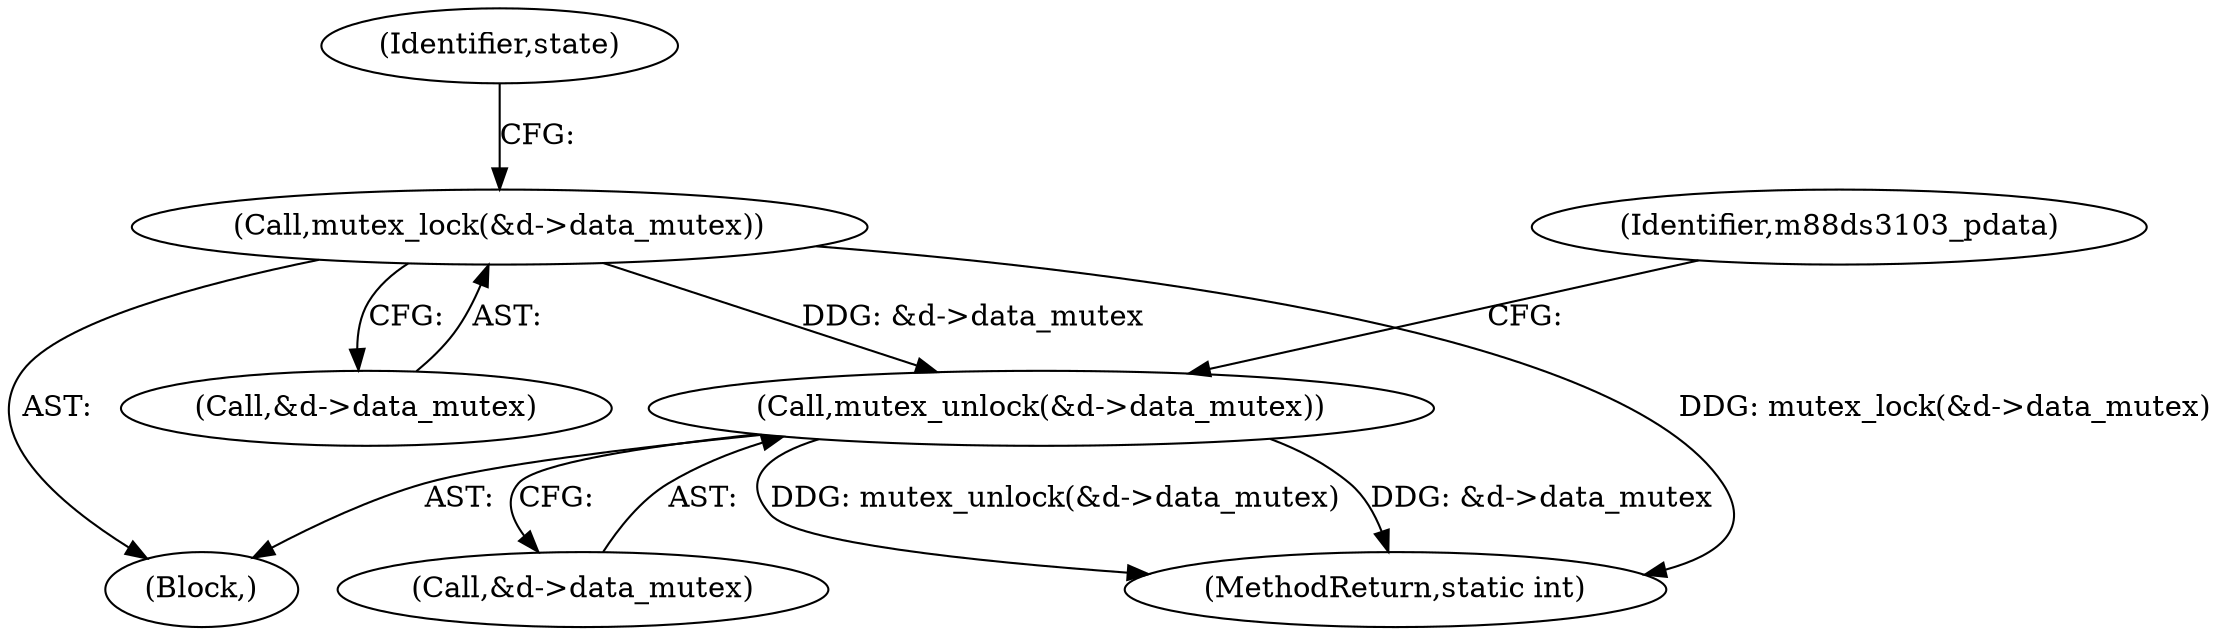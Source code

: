 digraph "0_linux_606142af57dad981b78707234cfbd15f9f7b7125_4@API" {
"1000124" [label="(Call,mutex_lock(&d->data_mutex))"];
"1000302" [label="(Call,mutex_unlock(&d->data_mutex))"];
"1000302" [label="(Call,mutex_unlock(&d->data_mutex))"];
"1000106" [label="(Block,)"];
"1000303" [label="(Call,&d->data_mutex)"];
"1000125" [label="(Call,&d->data_mutex)"];
"1000309" [label="(Identifier,m88ds3103_pdata)"];
"1000124" [label="(Call,mutex_lock(&d->data_mutex))"];
"1000132" [label="(Identifier,state)"];
"1000606" [label="(MethodReturn,static int)"];
"1000124" -> "1000106"  [label="AST: "];
"1000124" -> "1000125"  [label="CFG: "];
"1000125" -> "1000124"  [label="AST: "];
"1000132" -> "1000124"  [label="CFG: "];
"1000124" -> "1000606"  [label="DDG: mutex_lock(&d->data_mutex)"];
"1000124" -> "1000302"  [label="DDG: &d->data_mutex"];
"1000302" -> "1000106"  [label="AST: "];
"1000302" -> "1000303"  [label="CFG: "];
"1000303" -> "1000302"  [label="AST: "];
"1000309" -> "1000302"  [label="CFG: "];
"1000302" -> "1000606"  [label="DDG: &d->data_mutex"];
"1000302" -> "1000606"  [label="DDG: mutex_unlock(&d->data_mutex)"];
}
